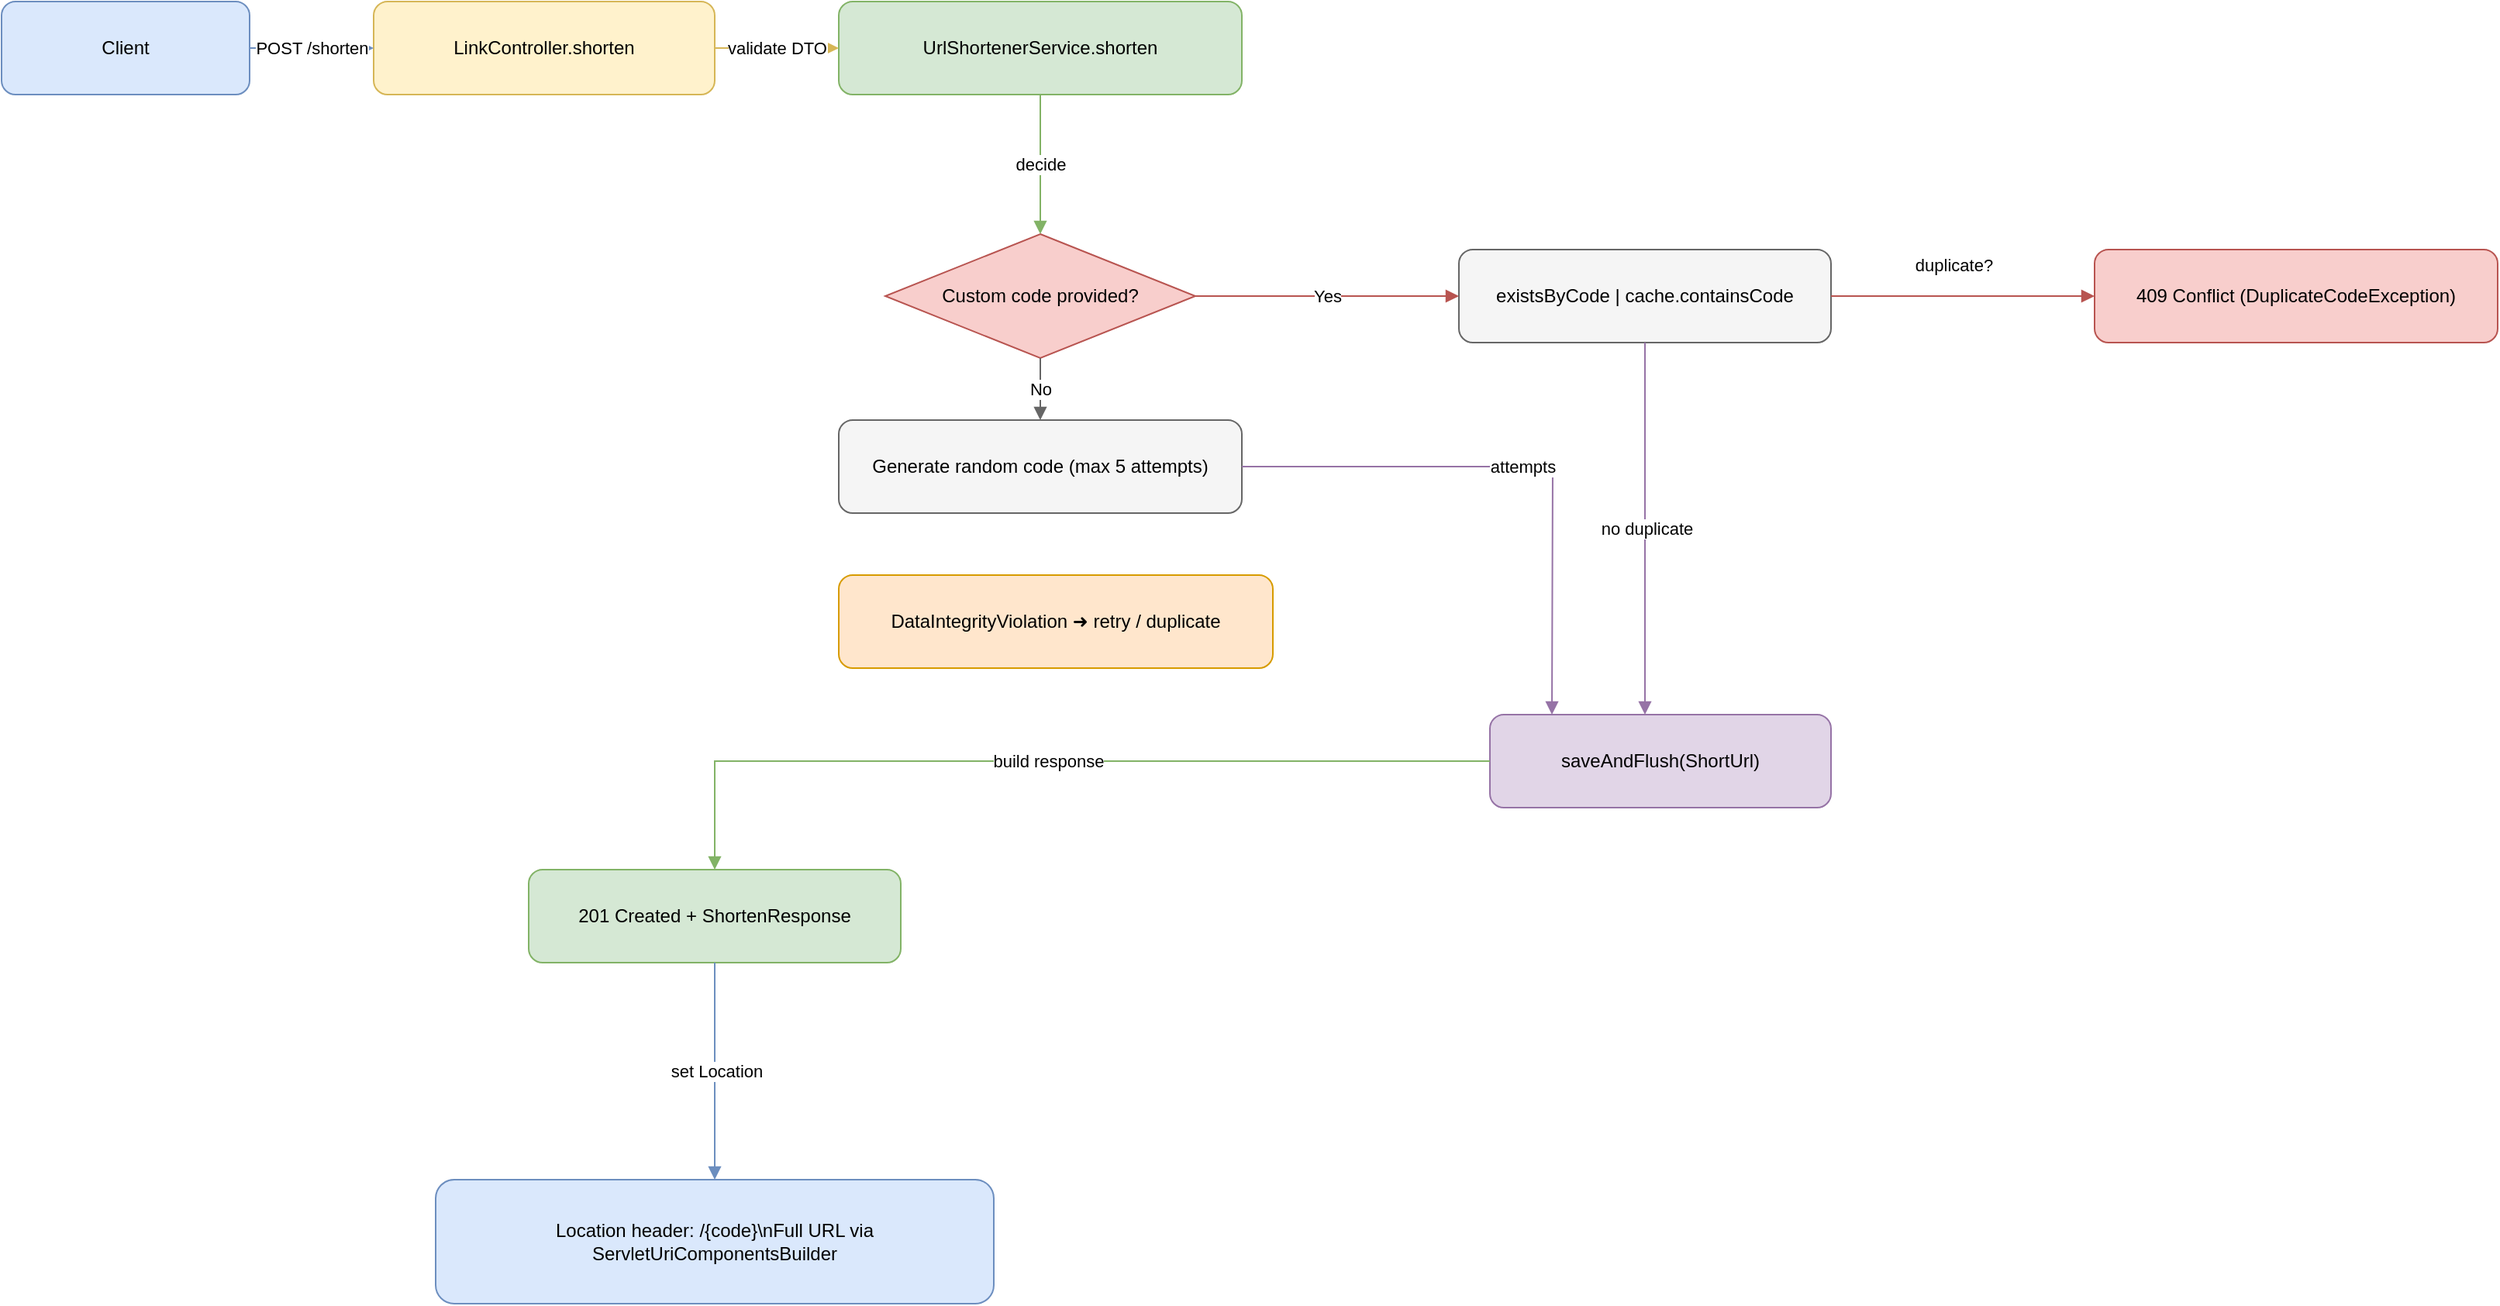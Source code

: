 <mxfile version="28.2.5">
  <diagram id="shorten-flow" name="Shorten Flow">
    <mxGraphModel dx="1281" dy="527" grid="1" gridSize="10" guides="1" tooltips="1" connect="1" arrows="1" fold="1" page="1" pageScale="1" pageWidth="1100" pageHeight="850" math="0" shadow="0">
      <root>
        <mxCell id="0" />
        <mxCell id="1" parent="0" />
        <mxCell id="v1" value="Client" style="rounded=1;whiteSpace=wrap;html=1;fillColor=#dae8fc;strokeColor=#6c8ebf" parent="1" vertex="1">
          <mxGeometry x="40" y="40" width="160" height="60" as="geometry" />
        </mxCell>
        <mxCell id="v2" value="LinkController.shorten" style="rounded=1;whiteSpace=wrap;html=1;fillColor=#fff2cc;strokeColor=#d6b656" parent="1" vertex="1">
          <mxGeometry x="280" y="40" width="220" height="60" as="geometry" />
        </mxCell>
        <mxCell id="v3" value="UrlShortenerService.shorten" style="rounded=1;whiteSpace=wrap;html=1;fillColor=#d5e8d4;strokeColor=#82b366" parent="1" vertex="1">
          <mxGeometry x="580" y="40" width="260" height="60" as="geometry" />
        </mxCell>
        <mxCell id="v4" value="Custom code provided?" style="rhombus;whiteSpace=wrap;html=1;fillColor=#f8cecc;strokeColor=#b85450" parent="1" vertex="1">
          <mxGeometry x="610" y="190" width="200" height="80" as="geometry" />
        </mxCell>
        <mxCell id="v5" value="existsByCode | cache.containsCode" style="rounded=1;whiteSpace=wrap;html=1;fillColor=#f5f5f5;strokeColor=#666666" parent="1" vertex="1">
          <mxGeometry x="980" y="200" width="240" height="60" as="geometry" />
        </mxCell>
        <mxCell id="v6" value="409 Conflict (DuplicateCodeException)" style="rounded=1;whiteSpace=wrap;html=1;fillColor=#f8cecc;strokeColor=#b85450" parent="1" vertex="1">
          <mxGeometry x="1390" y="200" width="260" height="60" as="geometry" />
        </mxCell>
        <mxCell id="v7" value="saveAndFlush(ShortUrl)" style="rounded=1;whiteSpace=wrap;html=1;fillColor=#e1d5e7;strokeColor=#9673a6" parent="1" vertex="1">
          <mxGeometry x="1000" y="500" width="220" height="60" as="geometry" />
        </mxCell>
        <mxCell id="v8" value="Generate random code (max 5 attempts)" style="rounded=1;whiteSpace=wrap;html=1;fillColor=#f5f5f5;strokeColor=#666666" parent="1" vertex="1">
          <mxGeometry x="580" y="310" width="260" height="60" as="geometry" />
        </mxCell>
        <mxCell id="v9" value="DataIntegrityViolation ➜ retry / duplicate" style="rounded=1;whiteSpace=wrap;html=1;fillColor=#ffe6cc;strokeColor=#d79b00" parent="1" vertex="1">
          <mxGeometry x="580" y="410" width="280" height="60" as="geometry" />
        </mxCell>
        <mxCell id="v10" value="201 Created + ShortenResponse" style="rounded=1;whiteSpace=wrap;html=1;fillColor=#d5e8d4;strokeColor=#82b366" parent="1" vertex="1">
          <mxGeometry x="380" y="600" width="240" height="60" as="geometry" />
        </mxCell>
        <mxCell id="v11" value="Location header: /{code}\nFull URL via ServletUriComponentsBuilder" style="rounded=1;whiteSpace=wrap;html=1;fillColor=#dae8fc;strokeColor=#6c8ebf" parent="1" vertex="1">
          <mxGeometry x="320" y="800" width="360" height="80" as="geometry" />
        </mxCell>
        <mxCell id="e1" value="POST /shorten" style="edgeStyle=orthogonalEdgeStyle;rounded=0;html=1;endArrow=block;dashed=0;strokeColor=#6c8ebf" parent="1" source="v1" target="v2" edge="1">
          <mxGeometry relative="1" as="geometry" />
        </mxCell>
        <mxCell id="e2" value="validate DTO" style="edgeStyle=orthogonalEdgeStyle;rounded=0;html=1;endArrow=block;dashed=0;strokeColor=#d6b656" parent="1" source="v2" target="v3" edge="1">
          <mxGeometry relative="1" as="geometry" />
        </mxCell>
        <mxCell id="e3" value="decide" style="edgeStyle=orthogonalEdgeStyle;rounded=0;html=1;endArrow=block;dashed=0;strokeColor=#82b366" parent="1" source="v3" target="v4" edge="1">
          <mxGeometry relative="1" as="geometry" />
        </mxCell>
        <mxCell id="e4" value="Yes" style="edgeStyle=orthogonalEdgeStyle;rounded=0;html=1;endArrow=block;dashed=0;strokeColor=#b85450" parent="1" source="v4" target="v5" edge="1">
          <mxGeometry relative="1" as="geometry" />
        </mxCell>
        <mxCell id="e5" value="duplicate?" style="edgeStyle=orthogonalEdgeStyle;rounded=0;html=1;endArrow=block;dashed=0;strokeColor=#b85450" parent="1" source="v5" target="v6" edge="1">
          <mxGeometry x="-0.077" y="20" relative="1" as="geometry">
            <mxPoint x="1030" y="280" as="targetPoint" />
            <Array as="points">
              <mxPoint x="1310" y="230" />
              <mxPoint x="1310" y="230" />
            </Array>
            <mxPoint as="offset" />
          </mxGeometry>
        </mxCell>
        <mxCell id="e6" value="no duplicate" style="edgeStyle=orthogonalEdgeStyle;rounded=0;html=1;endArrow=block;dashed=0;strokeColor=#9673a6;exitX=0.5;exitY=1;exitDx=0;exitDy=0;" parent="1" source="v5" edge="1">
          <mxGeometry relative="1" as="geometry">
            <mxPoint x="1010" y="250" as="sourcePoint" />
            <mxPoint x="1100" y="500" as="targetPoint" />
          </mxGeometry>
        </mxCell>
        <mxCell id="e7" value="No" style="edgeStyle=orthogonalEdgeStyle;rounded=0;html=1;endArrow=block;dashed=0;strokeColor=#666666" parent="1" source="v4" target="v8" edge="1">
          <mxGeometry relative="1" as="geometry" />
        </mxCell>
        <mxCell id="e8" value="attempts" style="edgeStyle=orthogonalEdgeStyle;rounded=0;html=1;endArrow=block;dashed=0;strokeColor=#9673a6;exitX=1;exitY=0.5;exitDx=0;exitDy=0;" parent="1" source="v8" edge="1">
          <mxGeometry relative="1" as="geometry">
            <mxPoint x="770" y="345" as="sourcePoint" />
            <mxPoint x="1040" y="500" as="targetPoint" />
          </mxGeometry>
        </mxCell>
        <mxCell id="e9" value="build response" style="edgeStyle=orthogonalEdgeStyle;rounded=0;html=1;endArrow=block;dashed=0;strokeColor=#82b366" parent="1" source="v7" target="v10" edge="1">
          <mxGeometry relative="1" as="geometry" />
        </mxCell>
        <mxCell id="e10" value="set Location" style="edgeStyle=orthogonalEdgeStyle;rounded=0;html=1;endArrow=block;dashed=0;strokeColor=#6c8ebf" parent="1" source="v10" edge="1">
          <mxGeometry relative="1" as="geometry">
            <mxPoint x="500" y="800" as="targetPoint" />
          </mxGeometry>
        </mxCell>
      </root>
    </mxGraphModel>
  </diagram>
</mxfile>